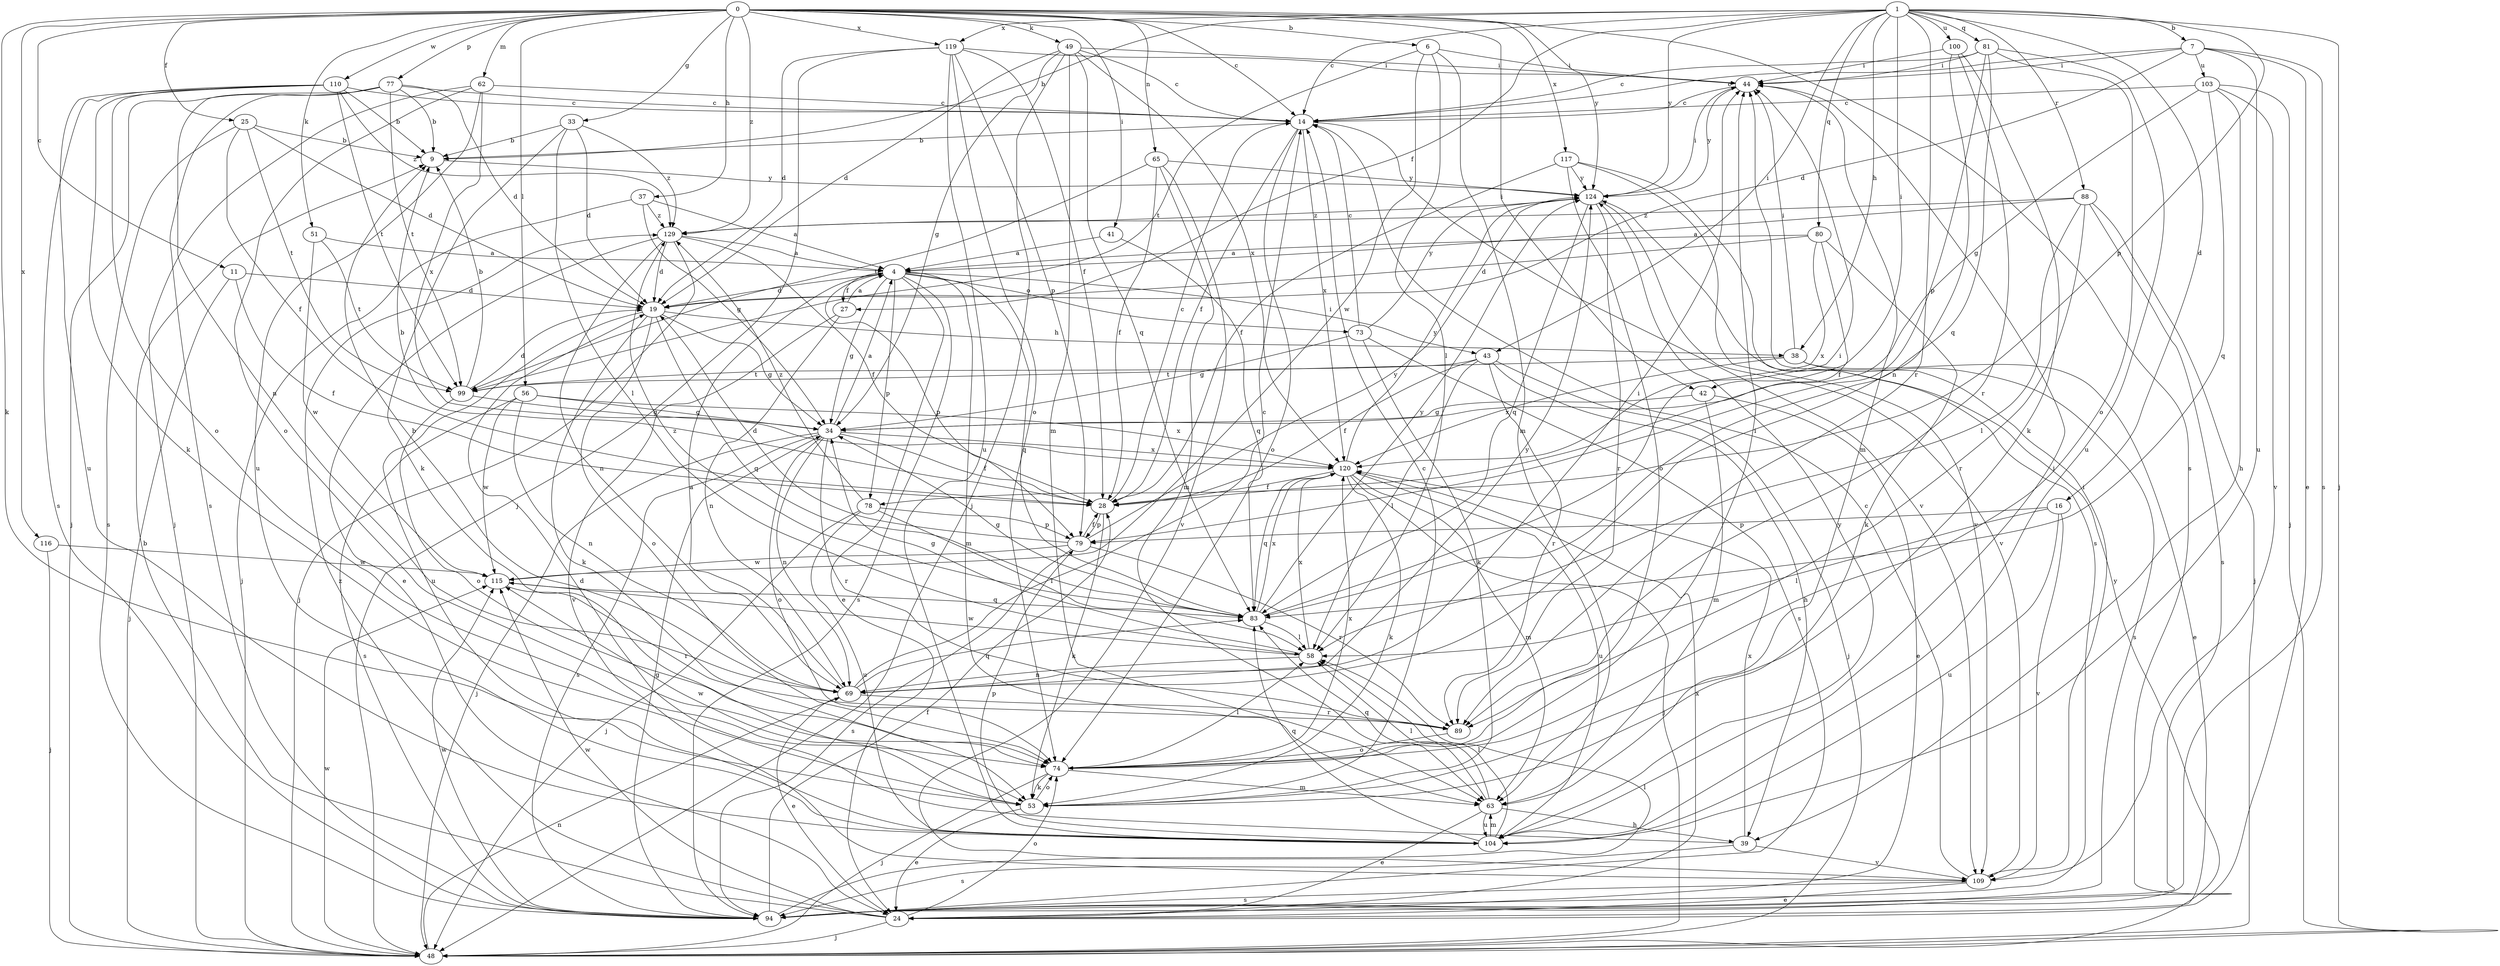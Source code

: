 strict digraph  {
0;
1;
4;
6;
7;
9;
11;
14;
16;
19;
24;
25;
27;
28;
33;
34;
37;
38;
39;
41;
42;
43;
44;
48;
49;
51;
53;
56;
58;
62;
63;
65;
69;
73;
74;
77;
78;
79;
80;
81;
83;
88;
89;
94;
99;
100;
103;
104;
109;
110;
115;
116;
117;
119;
120;
124;
129;
0 -> 6  [label=b];
0 -> 11  [label=c];
0 -> 14  [label=c];
0 -> 25  [label=f];
0 -> 33  [label=g];
0 -> 37  [label=h];
0 -> 41  [label=i];
0 -> 42  [label=i];
0 -> 49  [label=k];
0 -> 51  [label=k];
0 -> 53  [label=k];
0 -> 56  [label=l];
0 -> 62  [label=m];
0 -> 65  [label=n];
0 -> 77  [label=p];
0 -> 94  [label=s];
0 -> 110  [label=w];
0 -> 116  [label=x];
0 -> 117  [label=x];
0 -> 119  [label=x];
0 -> 124  [label=y];
0 -> 129  [label=z];
1 -> 7  [label=b];
1 -> 9  [label=b];
1 -> 14  [label=c];
1 -> 16  [label=d];
1 -> 27  [label=f];
1 -> 38  [label=h];
1 -> 42  [label=i];
1 -> 43  [label=i];
1 -> 48  [label=j];
1 -> 78  [label=p];
1 -> 80  [label=q];
1 -> 81  [label=q];
1 -> 88  [label=r];
1 -> 89  [label=r];
1 -> 100  [label=u];
1 -> 119  [label=x];
1 -> 124  [label=y];
4 -> 19  [label=d];
4 -> 24  [label=e];
4 -> 27  [label=f];
4 -> 34  [label=g];
4 -> 43  [label=i];
4 -> 63  [label=m];
4 -> 73  [label=o];
4 -> 78  [label=p];
4 -> 79  [label=p];
4 -> 83  [label=q];
4 -> 94  [label=s];
6 -> 44  [label=i];
6 -> 58  [label=l];
6 -> 63  [label=m];
6 -> 99  [label=t];
6 -> 115  [label=w];
7 -> 14  [label=c];
7 -> 19  [label=d];
7 -> 24  [label=e];
7 -> 44  [label=i];
7 -> 94  [label=s];
7 -> 103  [label=u];
7 -> 104  [label=u];
9 -> 124  [label=y];
11 -> 19  [label=d];
11 -> 28  [label=f];
11 -> 48  [label=j];
14 -> 9  [label=b];
14 -> 28  [label=f];
14 -> 74  [label=o];
14 -> 109  [label=v];
14 -> 120  [label=x];
16 -> 58  [label=l];
16 -> 79  [label=p];
16 -> 104  [label=u];
16 -> 109  [label=v];
19 -> 34  [label=g];
19 -> 38  [label=h];
19 -> 53  [label=k];
19 -> 74  [label=o];
19 -> 83  [label=q];
19 -> 104  [label=u];
24 -> 9  [label=b];
24 -> 48  [label=j];
24 -> 74  [label=o];
24 -> 115  [label=w];
24 -> 120  [label=x];
24 -> 129  [label=z];
25 -> 9  [label=b];
25 -> 19  [label=d];
25 -> 28  [label=f];
25 -> 94  [label=s];
25 -> 99  [label=t];
27 -> 4  [label=a];
27 -> 69  [label=n];
27 -> 109  [label=v];
28 -> 9  [label=b];
28 -> 14  [label=c];
28 -> 53  [label=k];
28 -> 79  [label=p];
33 -> 9  [label=b];
33 -> 19  [label=d];
33 -> 53  [label=k];
33 -> 58  [label=l];
33 -> 129  [label=z];
34 -> 4  [label=a];
34 -> 28  [label=f];
34 -> 48  [label=j];
34 -> 69  [label=n];
34 -> 74  [label=o];
34 -> 89  [label=r];
34 -> 94  [label=s];
34 -> 120  [label=x];
37 -> 4  [label=a];
37 -> 34  [label=g];
37 -> 48  [label=j];
37 -> 129  [label=z];
38 -> 24  [label=e];
38 -> 44  [label=i];
38 -> 94  [label=s];
38 -> 99  [label=t];
38 -> 120  [label=x];
39 -> 19  [label=d];
39 -> 94  [label=s];
39 -> 109  [label=v];
39 -> 120  [label=x];
41 -> 4  [label=a];
41 -> 83  [label=q];
42 -> 24  [label=e];
42 -> 34  [label=g];
42 -> 63  [label=m];
43 -> 28  [label=f];
43 -> 39  [label=h];
43 -> 48  [label=j];
43 -> 58  [label=l];
43 -> 89  [label=r];
43 -> 99  [label=t];
44 -> 14  [label=c];
44 -> 63  [label=m];
44 -> 124  [label=y];
48 -> 69  [label=n];
48 -> 115  [label=w];
48 -> 124  [label=y];
49 -> 14  [label=c];
49 -> 19  [label=d];
49 -> 34  [label=g];
49 -> 44  [label=i];
49 -> 48  [label=j];
49 -> 63  [label=m];
49 -> 83  [label=q];
49 -> 120  [label=x];
51 -> 4  [label=a];
51 -> 99  [label=t];
51 -> 115  [label=w];
53 -> 14  [label=c];
53 -> 24  [label=e];
53 -> 74  [label=o];
53 -> 115  [label=w];
56 -> 34  [label=g];
56 -> 69  [label=n];
56 -> 94  [label=s];
56 -> 115  [label=w];
56 -> 120  [label=x];
58 -> 34  [label=g];
58 -> 69  [label=n];
58 -> 115  [label=w];
58 -> 120  [label=x];
62 -> 14  [label=c];
62 -> 48  [label=j];
62 -> 74  [label=o];
62 -> 104  [label=u];
62 -> 120  [label=x];
63 -> 24  [label=e];
63 -> 39  [label=h];
63 -> 58  [label=l];
63 -> 83  [label=q];
63 -> 104  [label=u];
65 -> 28  [label=f];
65 -> 63  [label=m];
65 -> 99  [label=t];
65 -> 109  [label=v];
65 -> 124  [label=y];
69 -> 4  [label=a];
69 -> 9  [label=b];
69 -> 14  [label=c];
69 -> 24  [label=e];
69 -> 44  [label=i];
69 -> 83  [label=q];
69 -> 89  [label=r];
69 -> 124  [label=y];
73 -> 14  [label=c];
73 -> 34  [label=g];
73 -> 53  [label=k];
73 -> 94  [label=s];
73 -> 124  [label=y];
74 -> 44  [label=i];
74 -> 48  [label=j];
74 -> 53  [label=k];
74 -> 58  [label=l];
74 -> 63  [label=m];
74 -> 120  [label=x];
77 -> 9  [label=b];
77 -> 14  [label=c];
77 -> 19  [label=d];
77 -> 48  [label=j];
77 -> 69  [label=n];
77 -> 94  [label=s];
77 -> 99  [label=t];
78 -> 48  [label=j];
78 -> 58  [label=l];
78 -> 79  [label=p];
78 -> 104  [label=u];
78 -> 129  [label=z];
79 -> 19  [label=d];
79 -> 28  [label=f];
79 -> 89  [label=r];
79 -> 94  [label=s];
79 -> 115  [label=w];
79 -> 124  [label=y];
80 -> 4  [label=a];
80 -> 19  [label=d];
80 -> 28  [label=f];
80 -> 53  [label=k];
80 -> 120  [label=x];
81 -> 14  [label=c];
81 -> 44  [label=i];
81 -> 74  [label=o];
81 -> 79  [label=p];
81 -> 83  [label=q];
81 -> 104  [label=u];
83 -> 34  [label=g];
83 -> 44  [label=i];
83 -> 58  [label=l];
83 -> 120  [label=x];
83 -> 124  [label=y];
83 -> 129  [label=z];
88 -> 4  [label=a];
88 -> 48  [label=j];
88 -> 58  [label=l];
88 -> 89  [label=r];
88 -> 94  [label=s];
88 -> 129  [label=z];
89 -> 74  [label=o];
94 -> 28  [label=f];
94 -> 34  [label=g];
94 -> 58  [label=l];
94 -> 115  [label=w];
99 -> 9  [label=b];
99 -> 19  [label=d];
99 -> 34  [label=g];
99 -> 74  [label=o];
100 -> 44  [label=i];
100 -> 53  [label=k];
100 -> 69  [label=n];
100 -> 89  [label=r];
103 -> 14  [label=c];
103 -> 34  [label=g];
103 -> 39  [label=h];
103 -> 48  [label=j];
103 -> 83  [label=q];
103 -> 109  [label=v];
104 -> 44  [label=i];
104 -> 58  [label=l];
104 -> 63  [label=m];
104 -> 79  [label=p];
104 -> 83  [label=q];
104 -> 124  [label=y];
109 -> 14  [label=c];
109 -> 24  [label=e];
109 -> 44  [label=i];
109 -> 94  [label=s];
110 -> 9  [label=b];
110 -> 14  [label=c];
110 -> 53  [label=k];
110 -> 74  [label=o];
110 -> 94  [label=s];
110 -> 99  [label=t];
110 -> 104  [label=u];
110 -> 129  [label=z];
115 -> 83  [label=q];
115 -> 89  [label=r];
116 -> 48  [label=j];
116 -> 115  [label=w];
117 -> 28  [label=f];
117 -> 74  [label=o];
117 -> 94  [label=s];
117 -> 109  [label=v];
117 -> 124  [label=y];
119 -> 19  [label=d];
119 -> 28  [label=f];
119 -> 44  [label=i];
119 -> 48  [label=j];
119 -> 74  [label=o];
119 -> 79  [label=p];
119 -> 104  [label=u];
120 -> 28  [label=f];
120 -> 48  [label=j];
120 -> 53  [label=k];
120 -> 63  [label=m];
120 -> 83  [label=q];
120 -> 104  [label=u];
120 -> 124  [label=y];
124 -> 44  [label=i];
124 -> 83  [label=q];
124 -> 89  [label=r];
124 -> 109  [label=v];
124 -> 129  [label=z];
129 -> 4  [label=a];
129 -> 19  [label=d];
129 -> 24  [label=e];
129 -> 28  [label=f];
129 -> 48  [label=j];
129 -> 69  [label=n];
}
